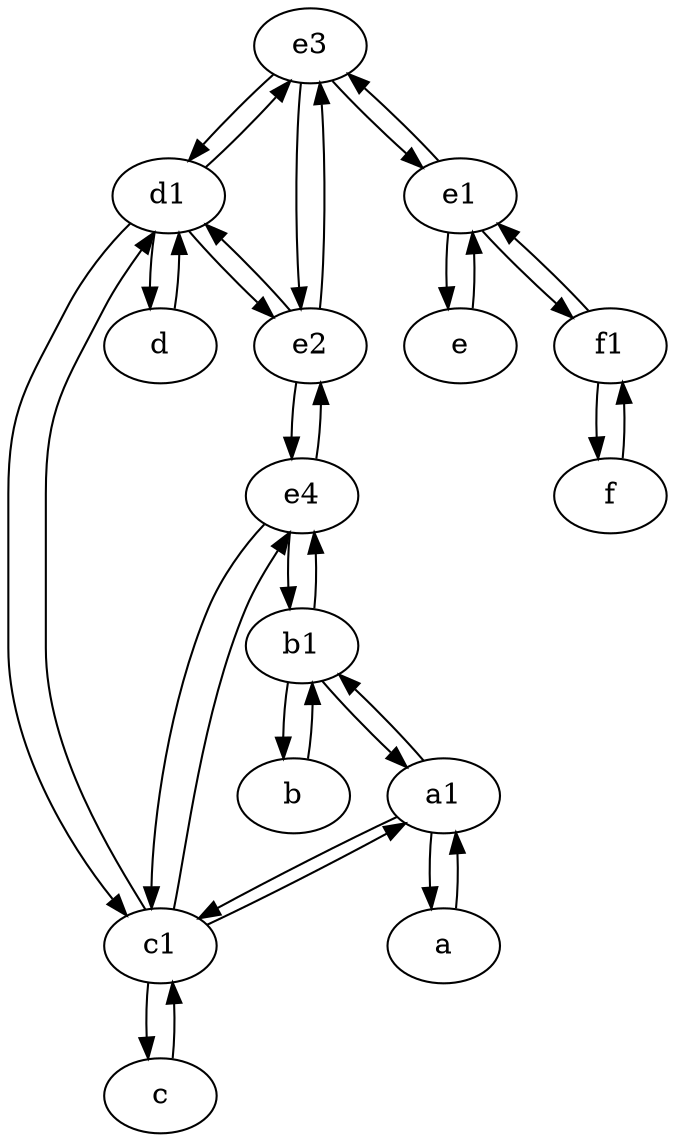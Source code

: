 digraph  {
	e3;
	b [pos="50,20!"];
	b1 [pos="45,20!"];
	f1;
	d [pos="20,30!"];
	e [pos="30,50!"];
	a1 [pos="40,15!"];
	d1 [pos="25,30!"];
	c1 [pos="30,15!"];
	a [pos="40,10!"];
	e4;
	f [pos="15,45!"];
	c [pos="20,10!"];
	e2;
	e1 [pos="25,45!"];
	e3 -> d1;
	b1 -> a1;
	e2 -> d1;
	a1 -> b1;
	f1 -> f;
	f -> f1;
	a1 -> a;
	a -> a1;
	c1 -> d1;
	e1 -> e;
	b1 -> b;
	c1 -> a1;
	e -> e1;
	b -> b1;
	a1 -> c1;
	d1 -> c1;
	e1 -> f1;
	e4 -> c1;
	e4 -> e2;
	e3 -> e1;
	e1 -> e3;
	c1 -> c;
	d1 -> e2;
	e2 -> e4;
	d1 -> d;
	c1 -> e4;
	c -> c1;
	f1 -> e1;
	e4 -> b1;
	d1 -> e3;
	d -> d1;
	b1 -> e4;
	e3 -> e2;
	e2 -> e3;

	}